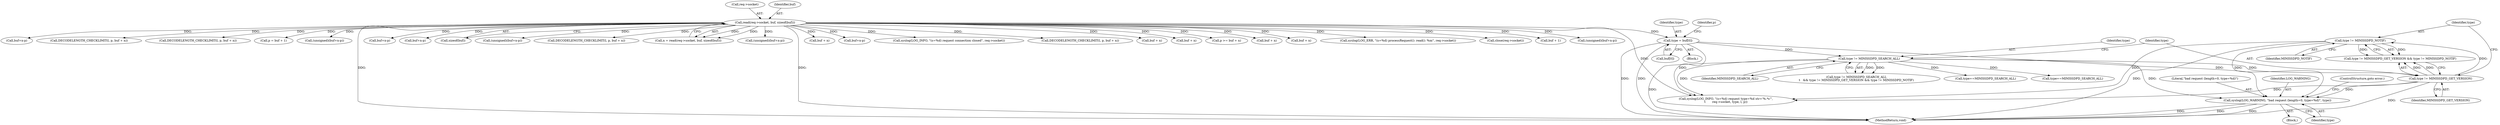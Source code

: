 digraph "0_miniupnp_b238cade9a173c6f751a34acf8ccff838a62aa47@API" {
"1000241" [label="(Call,syslog(LOG_WARNING, \"bad request (length=0, type=%d)\", type))"];
"1000237" [label="(Call,type != MINISSDPD_NOTIF)"];
"1000234" [label="(Call,type != MINISSDPD_GET_VERSION)"];
"1000230" [label="(Call,type != MINISSDPD_SEARCH_ALL)"];
"1000189" [label="(Call,type = buf[0])"];
"1000141" [label="(Call,read(req->socket, buf, sizeof(buf)))"];
"1000594" [label="(Call,type==MINISSDPD_SEARCH_ALL)"];
"1000189" [label="(Call,type = buf[0])"];
"1001144" [label="(MethodReturn,void)"];
"1000755" [label="(Call,buf + n)"];
"1000238" [label="(Identifier,type)"];
"1000843" [label="(Call,buf+n-p)"];
"1000178" [label="(Call,syslog(LOG_INFO, \"(s=%d) request connection closed\", req->socket))"];
"1000832" [label="(Call,DECODELENGTH_CHECKLIMIT(l, p, buf + n))"];
"1000835" [label="(Call,buf + n)"];
"1000195" [label="(Identifier,p)"];
"1000202" [label="(Call,buf + n)"];
"1000191" [label="(Call,buf[0])"];
"1000230" [label="(Call,type != MINISSDPD_SEARCH_ALL)"];
"1000116" [label="(Block,)"];
"1000753" [label="(Call,p >= buf + n)"];
"1000904" [label="(Call,buf + n)"];
"1000397" [label="(Call,type==MINISSDPD_SEARCH_ALL)"];
"1000766" [label="(Call,buf + n)"];
"1000166" [label="(Call,syslog(LOG_ERR, \"(s=%d) processRequest(): read(): %m\", req->socket))"];
"1001133" [label="(Call,close(req->socket))"];
"1000196" [label="(Call,buf + 1)"];
"1000142" [label="(Call,req->socket)"];
"1000208" [label="(Call,(unsigned)(buf+n-p))"];
"1000912" [label="(Call,buf+n-p)"];
"1000231" [label="(Identifier,type)"];
"1000141" [label="(Call,read(req->socket, buf, sizeof(buf)))"];
"1000901" [label="(Call,DECODELENGTH_CHECKLIMIT(l, p, buf + n))"];
"1000763" [label="(Call,DECODELENGTH_CHECKLIMIT(l, p, buf + n))"];
"1000194" [label="(Call,p = buf + 1)"];
"1000772" [label="(Call,(unsigned)(buf+n-p))"];
"1000234" [label="(Call,type != MINISSDPD_GET_VERSION)"];
"1000246" [label="(Call,syslog(LOG_INFO, \"(s=%d) request type=%d str='%.*s'\",\n\t       req->socket, type, l, p))"];
"1000245" [label="(ControlStructure,goto error;)"];
"1000237" [label="(Call,type != MINISSDPD_NOTIF)"];
"1000244" [label="(Identifier,type)"];
"1000774" [label="(Call,buf+n-p)"];
"1000190" [label="(Identifier,type)"];
"1000232" [label="(Identifier,MINISSDPD_SEARCH_ALL)"];
"1000243" [label="(Literal,\"bad request (length=0, type=%d)\")"];
"1000233" [label="(Call,type != MINISSDPD_GET_VERSION && type != MINISSDPD_NOTIF)"];
"1000210" [label="(Call,buf+n-p)"];
"1000242" [label="(Identifier,LOG_WARNING)"];
"1000235" [label="(Identifier,type)"];
"1000146" [label="(Call,sizeof(buf))"];
"1000910" [label="(Call,(unsigned)(buf+n-p))"];
"1000236" [label="(Identifier,MINISSDPD_GET_VERSION)"];
"1000241" [label="(Call,syslog(LOG_WARNING, \"bad request (length=0, type=%d)\", type))"];
"1000199" [label="(Call,DECODELENGTH_CHECKLIMIT(l, p, buf + n))"];
"1000229" [label="(Call,type != MINISSDPD_SEARCH_ALL\n\t   && type != MINISSDPD_GET_VERSION && type != MINISSDPD_NOTIF)"];
"1000139" [label="(Call,n = read(req->socket, buf, sizeof(buf)))"];
"1000841" [label="(Call,(unsigned)(buf+n-p))"];
"1000240" [label="(Block,)"];
"1000145" [label="(Identifier,buf)"];
"1000239" [label="(Identifier,MINISSDPD_NOTIF)"];
"1000241" -> "1000240"  [label="AST: "];
"1000241" -> "1000244"  [label="CFG: "];
"1000242" -> "1000241"  [label="AST: "];
"1000243" -> "1000241"  [label="AST: "];
"1000244" -> "1000241"  [label="AST: "];
"1000245" -> "1000241"  [label="CFG: "];
"1000241" -> "1001144"  [label="DDG: "];
"1000241" -> "1001144"  [label="DDG: "];
"1000241" -> "1001144"  [label="DDG: "];
"1000237" -> "1000241"  [label="DDG: "];
"1000230" -> "1000241"  [label="DDG: "];
"1000234" -> "1000241"  [label="DDG: "];
"1000189" -> "1000241"  [label="DDG: "];
"1000237" -> "1000233"  [label="AST: "];
"1000237" -> "1000239"  [label="CFG: "];
"1000238" -> "1000237"  [label="AST: "];
"1000239" -> "1000237"  [label="AST: "];
"1000233" -> "1000237"  [label="CFG: "];
"1000237" -> "1001144"  [label="DDG: "];
"1000237" -> "1000233"  [label="DDG: "];
"1000237" -> "1000233"  [label="DDG: "];
"1000234" -> "1000237"  [label="DDG: "];
"1000237" -> "1000246"  [label="DDG: "];
"1000234" -> "1000233"  [label="AST: "];
"1000234" -> "1000236"  [label="CFG: "];
"1000235" -> "1000234"  [label="AST: "];
"1000236" -> "1000234"  [label="AST: "];
"1000238" -> "1000234"  [label="CFG: "];
"1000233" -> "1000234"  [label="CFG: "];
"1000234" -> "1001144"  [label="DDG: "];
"1000234" -> "1000233"  [label="DDG: "];
"1000234" -> "1000233"  [label="DDG: "];
"1000230" -> "1000234"  [label="DDG: "];
"1000234" -> "1000246"  [label="DDG: "];
"1000230" -> "1000229"  [label="AST: "];
"1000230" -> "1000232"  [label="CFG: "];
"1000231" -> "1000230"  [label="AST: "];
"1000232" -> "1000230"  [label="AST: "];
"1000235" -> "1000230"  [label="CFG: "];
"1000229" -> "1000230"  [label="CFG: "];
"1000230" -> "1001144"  [label="DDG: "];
"1000230" -> "1000229"  [label="DDG: "];
"1000230" -> "1000229"  [label="DDG: "];
"1000189" -> "1000230"  [label="DDG: "];
"1000230" -> "1000246"  [label="DDG: "];
"1000230" -> "1000397"  [label="DDG: "];
"1000230" -> "1000594"  [label="DDG: "];
"1000189" -> "1000116"  [label="AST: "];
"1000189" -> "1000191"  [label="CFG: "];
"1000190" -> "1000189"  [label="AST: "];
"1000191" -> "1000189"  [label="AST: "];
"1000195" -> "1000189"  [label="CFG: "];
"1000189" -> "1001144"  [label="DDG: "];
"1000189" -> "1001144"  [label="DDG: "];
"1000141" -> "1000189"  [label="DDG: "];
"1000189" -> "1000246"  [label="DDG: "];
"1000141" -> "1000139"  [label="AST: "];
"1000141" -> "1000146"  [label="CFG: "];
"1000142" -> "1000141"  [label="AST: "];
"1000145" -> "1000141"  [label="AST: "];
"1000146" -> "1000141"  [label="AST: "];
"1000139" -> "1000141"  [label="CFG: "];
"1000141" -> "1001144"  [label="DDG: "];
"1000141" -> "1001144"  [label="DDG: "];
"1000141" -> "1000139"  [label="DDG: "];
"1000141" -> "1000139"  [label="DDG: "];
"1000141" -> "1000166"  [label="DDG: "];
"1000141" -> "1000178"  [label="DDG: "];
"1000141" -> "1000194"  [label="DDG: "];
"1000141" -> "1000196"  [label="DDG: "];
"1000141" -> "1000199"  [label="DDG: "];
"1000141" -> "1000202"  [label="DDG: "];
"1000141" -> "1000208"  [label="DDG: "];
"1000141" -> "1000210"  [label="DDG: "];
"1000141" -> "1000246"  [label="DDG: "];
"1000141" -> "1000753"  [label="DDG: "];
"1000141" -> "1000755"  [label="DDG: "];
"1000141" -> "1000763"  [label="DDG: "];
"1000141" -> "1000766"  [label="DDG: "];
"1000141" -> "1000772"  [label="DDG: "];
"1000141" -> "1000774"  [label="DDG: "];
"1000141" -> "1000832"  [label="DDG: "];
"1000141" -> "1000835"  [label="DDG: "];
"1000141" -> "1000841"  [label="DDG: "];
"1000141" -> "1000843"  [label="DDG: "];
"1000141" -> "1000901"  [label="DDG: "];
"1000141" -> "1000904"  [label="DDG: "];
"1000141" -> "1000910"  [label="DDG: "];
"1000141" -> "1000912"  [label="DDG: "];
"1000141" -> "1001133"  [label="DDG: "];
}
